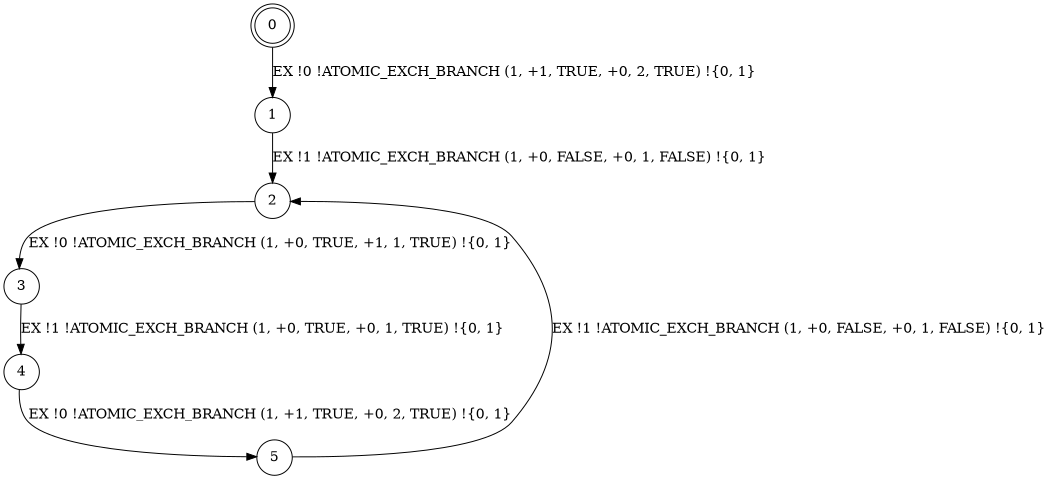 digraph BCG {
size = "7, 10.5";
center = TRUE;
node [shape = circle];
0 [peripheries = 2];
0 -> 1 [label = "EX !0 !ATOMIC_EXCH_BRANCH (1, +1, TRUE, +0, 2, TRUE) !{0, 1}"];
1 -> 2 [label = "EX !1 !ATOMIC_EXCH_BRANCH (1, +0, FALSE, +0, 1, FALSE) !{0, 1}"];
2 -> 3 [label = "EX !0 !ATOMIC_EXCH_BRANCH (1, +0, TRUE, +1, 1, TRUE) !{0, 1}"];
3 -> 4 [label = "EX !1 !ATOMIC_EXCH_BRANCH (1, +0, TRUE, +0, 1, TRUE) !{0, 1}"];
4 -> 5 [label = "EX !0 !ATOMIC_EXCH_BRANCH (1, +1, TRUE, +0, 2, TRUE) !{0, 1}"];
5 -> 2 [label = "EX !1 !ATOMIC_EXCH_BRANCH (1, +0, FALSE, +0, 1, FALSE) !{0, 1}"];
}
